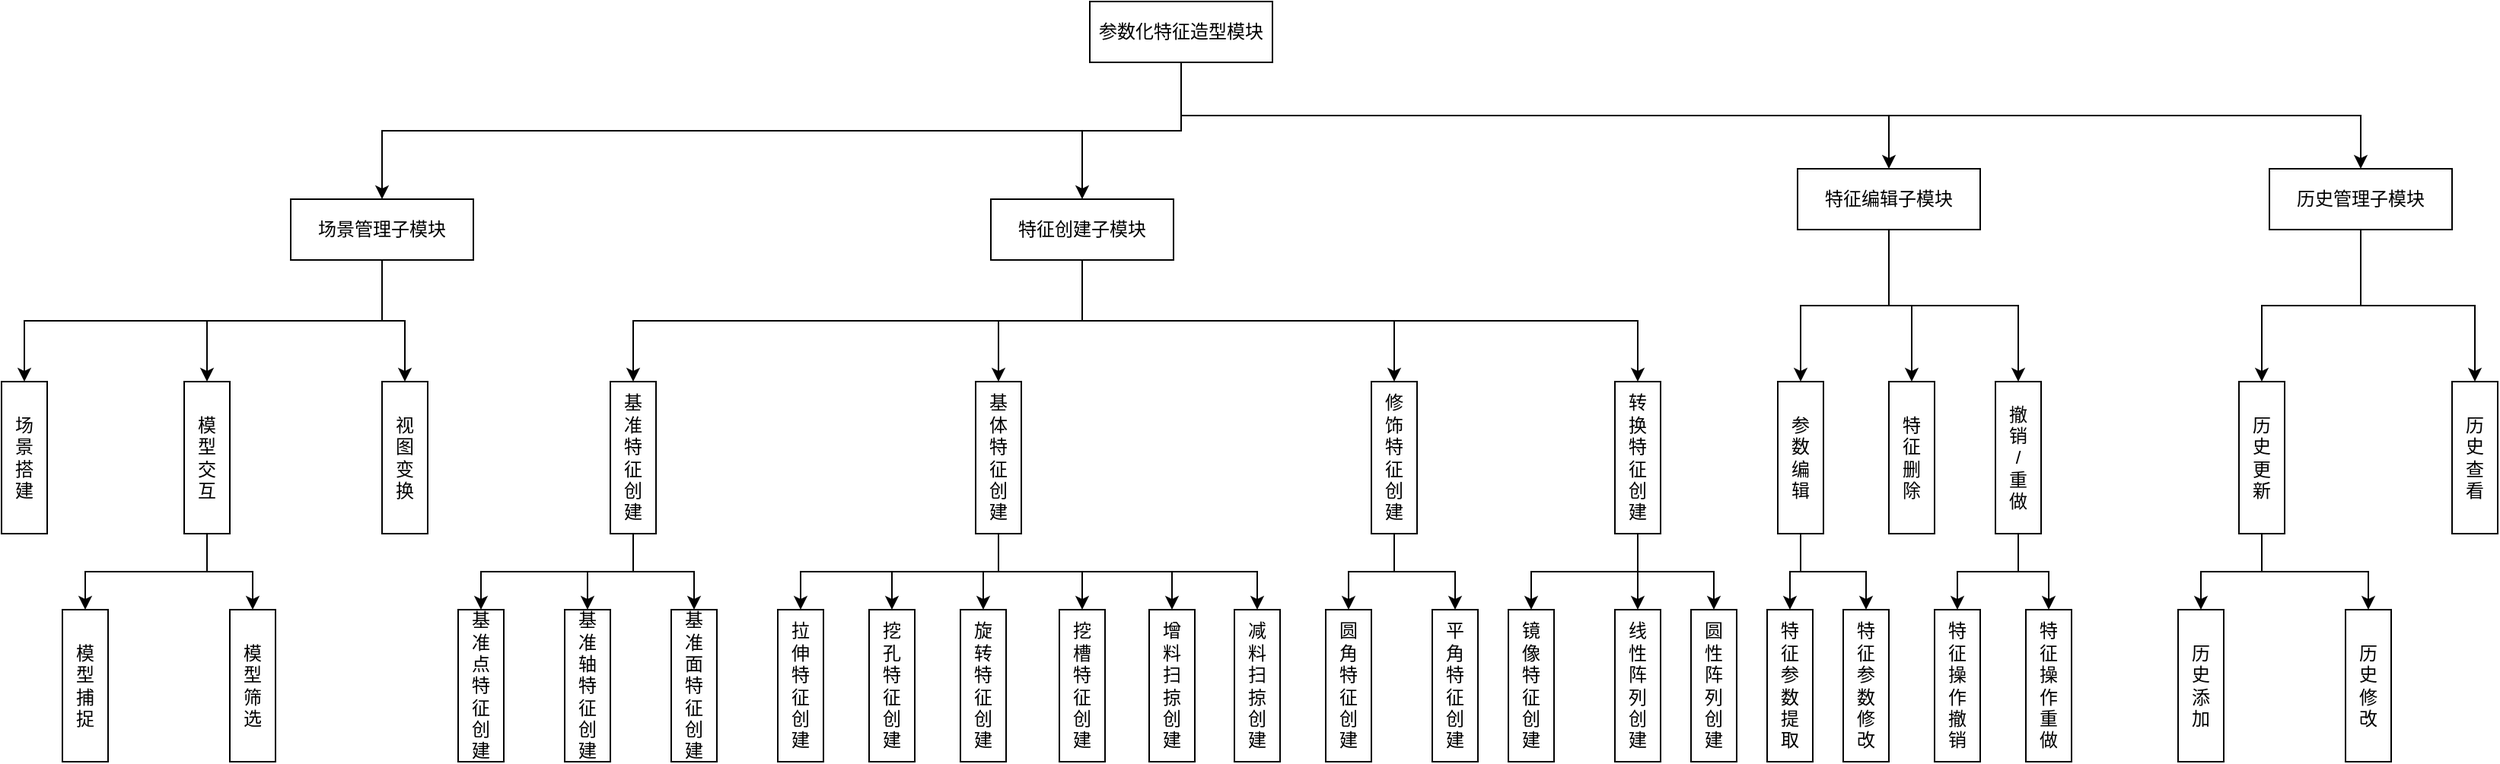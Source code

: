 <mxfile version="21.1.8" type="github">
  <diagram name="第 1 页" id="KuKHvHjNwTbAupqgn_qL">
    <mxGraphModel dx="2670" dy="829" grid="1" gridSize="10" guides="1" tooltips="1" connect="1" arrows="1" fold="1" page="1" pageScale="1" pageWidth="827" pageHeight="1169" math="0" shadow="0">
      <root>
        <mxCell id="0" />
        <mxCell id="1" parent="0" />
        <mxCell id="jY3J1ebLBUYD6axS380D-1" value="参数化特征造型模块" style="rounded=0;whiteSpace=wrap;html=1;" vertex="1" parent="1">
          <mxGeometry x="375" y="10" width="120" height="40" as="geometry" />
        </mxCell>
        <mxCell id="jY3J1ebLBUYD6axS380D-2" value="场景管理子模块" style="rounded=0;whiteSpace=wrap;html=1;" vertex="1" parent="1">
          <mxGeometry x="-150" y="140" width="120" height="40" as="geometry" />
        </mxCell>
        <mxCell id="jY3J1ebLBUYD6axS380D-3" value="特征创建子模块" style="rounded=0;whiteSpace=wrap;html=1;" vertex="1" parent="1">
          <mxGeometry x="310" y="140" width="120" height="40" as="geometry" />
        </mxCell>
        <mxCell id="jY3J1ebLBUYD6axS380D-4" value="历史管理子模块" style="rounded=0;whiteSpace=wrap;html=1;" vertex="1" parent="1">
          <mxGeometry x="1150" y="120" width="120" height="40" as="geometry" />
        </mxCell>
        <mxCell id="jY3J1ebLBUYD6axS380D-5" value="特征编辑子模块" style="rounded=0;whiteSpace=wrap;html=1;" vertex="1" parent="1">
          <mxGeometry x="840" y="120" width="120" height="40" as="geometry" />
        </mxCell>
        <mxCell id="jY3J1ebLBUYD6axS380D-6" value="场&lt;br&gt;景&lt;br&gt;搭&lt;br&gt;建" style="rounded=0;whiteSpace=wrap;html=1;" vertex="1" parent="1">
          <mxGeometry x="-340" y="260" width="30" height="100" as="geometry" />
        </mxCell>
        <mxCell id="jY3J1ebLBUYD6axS380D-7" value="模&lt;br&gt;型&lt;br&gt;交&lt;br&gt;互" style="rounded=0;whiteSpace=wrap;html=1;" vertex="1" parent="1">
          <mxGeometry x="-220" y="260" width="30" height="100" as="geometry" />
        </mxCell>
        <mxCell id="jY3J1ebLBUYD6axS380D-8" value="视&lt;br&gt;图&lt;br&gt;变&lt;br&gt;换" style="rounded=0;whiteSpace=wrap;html=1;" vertex="1" parent="1">
          <mxGeometry x="-90" y="260" width="30" height="100" as="geometry" />
        </mxCell>
        <mxCell id="jY3J1ebLBUYD6axS380D-9" value="模&lt;br&gt;型&lt;br&gt;捕&lt;br&gt;捉" style="rounded=0;whiteSpace=wrap;html=1;" vertex="1" parent="1">
          <mxGeometry x="-300" y="410" width="30" height="100" as="geometry" />
        </mxCell>
        <mxCell id="jY3J1ebLBUYD6axS380D-10" value="模&lt;br&gt;型&lt;br&gt;筛&lt;br&gt;选" style="rounded=0;whiteSpace=wrap;html=1;" vertex="1" parent="1">
          <mxGeometry x="-190" y="410" width="30" height="100" as="geometry" />
        </mxCell>
        <mxCell id="jY3J1ebLBUYD6axS380D-11" value="基&lt;br&gt;准&lt;br&gt;特&lt;br&gt;征&lt;br&gt;创&lt;br&gt;建" style="rounded=0;whiteSpace=wrap;html=1;" vertex="1" parent="1">
          <mxGeometry x="60" y="260" width="30" height="100" as="geometry" />
        </mxCell>
        <mxCell id="jY3J1ebLBUYD6axS380D-12" value="基&lt;br&gt;体&lt;br&gt;特&lt;br&gt;征&lt;br&gt;创&lt;br&gt;建" style="rounded=0;whiteSpace=wrap;html=1;" vertex="1" parent="1">
          <mxGeometry x="300" y="260" width="30" height="100" as="geometry" />
        </mxCell>
        <mxCell id="jY3J1ebLBUYD6axS380D-13" value="转&lt;br&gt;换&lt;br&gt;特&lt;br&gt;征&lt;br&gt;创&lt;br&gt;建" style="rounded=0;whiteSpace=wrap;html=1;" vertex="1" parent="1">
          <mxGeometry x="720" y="260" width="30" height="100" as="geometry" />
        </mxCell>
        <mxCell id="jY3J1ebLBUYD6axS380D-14" value="修&lt;br&gt;饰&lt;br&gt;特&lt;br&gt;征&lt;br&gt;创&lt;br&gt;建" style="rounded=0;whiteSpace=wrap;html=1;" vertex="1" parent="1">
          <mxGeometry x="560" y="260" width="30" height="100" as="geometry" />
        </mxCell>
        <mxCell id="jY3J1ebLBUYD6axS380D-15" value="基&lt;br&gt;准&lt;br&gt;点&lt;br&gt;特&lt;br&gt;征&lt;br&gt;创&lt;br&gt;建" style="rounded=0;whiteSpace=wrap;html=1;" vertex="1" parent="1">
          <mxGeometry x="-40" y="410" width="30" height="100" as="geometry" />
        </mxCell>
        <mxCell id="jY3J1ebLBUYD6axS380D-16" value="拉&lt;br&gt;伸&lt;br&gt;特&lt;br&gt;征&lt;br&gt;创&lt;br&gt;建" style="rounded=0;whiteSpace=wrap;html=1;" vertex="1" parent="1">
          <mxGeometry x="170" y="410" width="30" height="100" as="geometry" />
        </mxCell>
        <mxCell id="jY3J1ebLBUYD6axS380D-17" value="旋&lt;br&gt;转&lt;br&gt;特&lt;br&gt;征&lt;br&gt;创&lt;br&gt;建" style="rounded=0;whiteSpace=wrap;html=1;" vertex="1" parent="1">
          <mxGeometry x="290" y="410" width="30" height="100" as="geometry" />
        </mxCell>
        <mxCell id="jY3J1ebLBUYD6axS380D-18" value="挖&lt;br&gt;孔&lt;br&gt;特&lt;br&gt;征&lt;br&gt;创&lt;br&gt;建" style="rounded=0;whiteSpace=wrap;html=1;" vertex="1" parent="1">
          <mxGeometry x="230" y="410" width="30" height="100" as="geometry" />
        </mxCell>
        <mxCell id="jY3J1ebLBUYD6axS380D-19" value="挖&lt;br&gt;槽&lt;br&gt;特&lt;br&gt;征&lt;br&gt;创&lt;br&gt;建" style="rounded=0;whiteSpace=wrap;html=1;" vertex="1" parent="1">
          <mxGeometry x="355" y="410" width="30" height="100" as="geometry" />
        </mxCell>
        <mxCell id="jY3J1ebLBUYD6axS380D-20" value="基&lt;br&gt;准&lt;br&gt;轴&lt;br&gt;特&lt;br&gt;征&lt;br&gt;创&lt;br&gt;建" style="rounded=0;whiteSpace=wrap;html=1;" vertex="1" parent="1">
          <mxGeometry x="30" y="410" width="30" height="100" as="geometry" />
        </mxCell>
        <mxCell id="jY3J1ebLBUYD6axS380D-21" value="基&lt;br&gt;准&lt;br&gt;面&lt;br&gt;特&lt;br&gt;征&lt;br&gt;创&lt;br&gt;建" style="rounded=0;whiteSpace=wrap;html=1;" vertex="1" parent="1">
          <mxGeometry x="100" y="410" width="30" height="100" as="geometry" />
        </mxCell>
        <mxCell id="jY3J1ebLBUYD6axS380D-23" value="增&lt;br&gt;料&lt;br&gt;扫&lt;br&gt;掠&lt;br&gt;创&lt;br&gt;建" style="rounded=0;whiteSpace=wrap;html=1;" vertex="1" parent="1">
          <mxGeometry x="414" y="410" width="30" height="100" as="geometry" />
        </mxCell>
        <mxCell id="jY3J1ebLBUYD6axS380D-24" value="减&lt;br&gt;料&lt;br&gt;扫&lt;br&gt;掠&lt;br&gt;创&lt;br&gt;建" style="rounded=0;whiteSpace=wrap;html=1;" vertex="1" parent="1">
          <mxGeometry x="470" y="410" width="30" height="100" as="geometry" />
        </mxCell>
        <mxCell id="jY3J1ebLBUYD6axS380D-25" value="圆&lt;br&gt;角&lt;br&gt;特&lt;br&gt;征&lt;br&gt;创&lt;br&gt;建" style="rounded=0;whiteSpace=wrap;html=1;" vertex="1" parent="1">
          <mxGeometry x="530" y="410" width="30" height="100" as="geometry" />
        </mxCell>
        <mxCell id="jY3J1ebLBUYD6axS380D-26" value="平&lt;br&gt;角&lt;br&gt;特&lt;br&gt;征&lt;br&gt;创&lt;br&gt;建" style="rounded=0;whiteSpace=wrap;html=1;" vertex="1" parent="1">
          <mxGeometry x="600" y="410" width="30" height="100" as="geometry" />
        </mxCell>
        <mxCell id="jY3J1ebLBUYD6axS380D-27" value="镜&lt;br&gt;像&lt;br&gt;特&lt;br&gt;征&lt;br&gt;创&lt;br&gt;建" style="rounded=0;whiteSpace=wrap;html=1;" vertex="1" parent="1">
          <mxGeometry x="650" y="410" width="30" height="100" as="geometry" />
        </mxCell>
        <mxCell id="jY3J1ebLBUYD6axS380D-28" value="线&lt;br&gt;性&lt;br&gt;阵&lt;br&gt;列&lt;br&gt;创&lt;br&gt;建" style="rounded=0;whiteSpace=wrap;html=1;" vertex="1" parent="1">
          <mxGeometry x="720" y="410" width="30" height="100" as="geometry" />
        </mxCell>
        <mxCell id="jY3J1ebLBUYD6axS380D-29" value="圆&lt;br&gt;性&lt;br&gt;阵&lt;br&gt;列&lt;br&gt;创&lt;br&gt;建" style="rounded=0;whiteSpace=wrap;html=1;" vertex="1" parent="1">
          <mxGeometry x="770" y="410" width="30" height="100" as="geometry" />
        </mxCell>
        <mxCell id="jY3J1ebLBUYD6axS380D-30" value="参&lt;br&gt;数&lt;br&gt;编&lt;br&gt;辑" style="rounded=0;whiteSpace=wrap;html=1;" vertex="1" parent="1">
          <mxGeometry x="827" y="260" width="30" height="100" as="geometry" />
        </mxCell>
        <mxCell id="jY3J1ebLBUYD6axS380D-31" value="撤&lt;br&gt;销&lt;br&gt;/&lt;br&gt;重&lt;br&gt;做" style="rounded=0;whiteSpace=wrap;html=1;" vertex="1" parent="1">
          <mxGeometry x="970" y="260" width="30" height="100" as="geometry" />
        </mxCell>
        <mxCell id="jY3J1ebLBUYD6axS380D-32" value="特&lt;br&gt;征&lt;br&gt;参&lt;br&gt;数&lt;br&gt;提&lt;br&gt;取" style="rounded=0;whiteSpace=wrap;html=1;" vertex="1" parent="1">
          <mxGeometry x="820" y="410" width="30" height="100" as="geometry" />
        </mxCell>
        <mxCell id="jY3J1ebLBUYD6axS380D-33" value="特&lt;br&gt;征&lt;br&gt;参&lt;br&gt;数&lt;br&gt;修&lt;br&gt;改" style="rounded=0;whiteSpace=wrap;html=1;" vertex="1" parent="1">
          <mxGeometry x="870" y="410" width="30" height="100" as="geometry" />
        </mxCell>
        <mxCell id="jY3J1ebLBUYD6axS380D-34" value="特&lt;br&gt;征&lt;br&gt;操&lt;br&gt;作&lt;br&gt;重&lt;br&gt;做" style="rounded=0;whiteSpace=wrap;html=1;" vertex="1" parent="1">
          <mxGeometry x="990" y="410" width="30" height="100" as="geometry" />
        </mxCell>
        <mxCell id="jY3J1ebLBUYD6axS380D-35" value="特&lt;br&gt;征&lt;br&gt;操&lt;br&gt;作&lt;br&gt;撤&lt;br&gt;销" style="rounded=0;whiteSpace=wrap;html=1;" vertex="1" parent="1">
          <mxGeometry x="930" y="410" width="30" height="100" as="geometry" />
        </mxCell>
        <mxCell id="jY3J1ebLBUYD6axS380D-36" value="特&lt;br&gt;征&lt;br&gt;删&lt;br&gt;除" style="rounded=0;whiteSpace=wrap;html=1;" vertex="1" parent="1">
          <mxGeometry x="900" y="260" width="30" height="100" as="geometry" />
        </mxCell>
        <mxCell id="jY3J1ebLBUYD6axS380D-37" value="历&lt;br&gt;史&lt;br&gt;更&lt;br&gt;新" style="rounded=0;whiteSpace=wrap;html=1;" vertex="1" parent="1">
          <mxGeometry x="1130" y="260" width="30" height="100" as="geometry" />
        </mxCell>
        <mxCell id="jY3J1ebLBUYD6axS380D-38" value="历&lt;br&gt;史&lt;br&gt;查&lt;br&gt;看" style="rounded=0;whiteSpace=wrap;html=1;" vertex="1" parent="1">
          <mxGeometry x="1270" y="260" width="30" height="100" as="geometry" />
        </mxCell>
        <mxCell id="jY3J1ebLBUYD6axS380D-39" value="历&lt;br&gt;史&lt;br&gt;添&lt;br&gt;加" style="rounded=0;whiteSpace=wrap;html=1;" vertex="1" parent="1">
          <mxGeometry x="1090" y="410" width="30" height="100" as="geometry" />
        </mxCell>
        <mxCell id="jY3J1ebLBUYD6axS380D-40" value="历&lt;br&gt;史&lt;br&gt;修&lt;br&gt;改" style="rounded=0;whiteSpace=wrap;html=1;" vertex="1" parent="1">
          <mxGeometry x="1200" y="410" width="30" height="100" as="geometry" />
        </mxCell>
        <mxCell id="jY3J1ebLBUYD6axS380D-53" value="" style="endArrow=classic;html=1;rounded=0;exitX=0.5;exitY=1;exitDx=0;exitDy=0;entryX=0.5;entryY=0;entryDx=0;entryDy=0;edgeStyle=orthogonalEdgeStyle;" edge="1" parent="1" source="jY3J1ebLBUYD6axS380D-1" target="jY3J1ebLBUYD6axS380D-2">
          <mxGeometry width="50" height="50" relative="1" as="geometry">
            <mxPoint x="150" y="170" as="sourcePoint" />
            <mxPoint x="200" y="120" as="targetPoint" />
          </mxGeometry>
        </mxCell>
        <mxCell id="jY3J1ebLBUYD6axS380D-54" value="" style="endArrow=classic;html=1;rounded=0;exitX=0.5;exitY=1;exitDx=0;exitDy=0;entryX=0.5;entryY=0;entryDx=0;entryDy=0;edgeStyle=orthogonalEdgeStyle;" edge="1" parent="1" source="jY3J1ebLBUYD6axS380D-1" target="jY3J1ebLBUYD6axS380D-3">
          <mxGeometry width="50" height="50" relative="1" as="geometry">
            <mxPoint x="445" y="60" as="sourcePoint" />
            <mxPoint x="-80" y="150" as="targetPoint" />
            <Array as="points">
              <mxPoint x="435" y="95" />
              <mxPoint x="370" y="95" />
            </Array>
          </mxGeometry>
        </mxCell>
        <mxCell id="jY3J1ebLBUYD6axS380D-59" value="" style="endArrow=classic;html=1;rounded=0;exitX=0.5;exitY=1;exitDx=0;exitDy=0;entryX=0.5;entryY=0;entryDx=0;entryDy=0;edgeStyle=orthogonalEdgeStyle;" edge="1" parent="1" source="jY3J1ebLBUYD6axS380D-2" target="jY3J1ebLBUYD6axS380D-6">
          <mxGeometry width="50" height="50" relative="1" as="geometry">
            <mxPoint x="475" y="90" as="sourcePoint" />
            <mxPoint x="-50" y="180" as="targetPoint" />
          </mxGeometry>
        </mxCell>
        <mxCell id="jY3J1ebLBUYD6axS380D-60" value="" style="endArrow=classic;html=1;rounded=0;exitX=0.5;exitY=1;exitDx=0;exitDy=0;entryX=0.5;entryY=0;entryDx=0;entryDy=0;edgeStyle=orthogonalEdgeStyle;" edge="1" parent="1" source="jY3J1ebLBUYD6axS380D-2" target="jY3J1ebLBUYD6axS380D-7">
          <mxGeometry width="50" height="50" relative="1" as="geometry">
            <mxPoint x="485" y="100" as="sourcePoint" />
            <mxPoint x="-40" y="190" as="targetPoint" />
          </mxGeometry>
        </mxCell>
        <mxCell id="jY3J1ebLBUYD6axS380D-61" value="" style="endArrow=classic;html=1;rounded=0;exitX=0.5;exitY=1;exitDx=0;exitDy=0;entryX=0.5;entryY=0;entryDx=0;entryDy=0;edgeStyle=orthogonalEdgeStyle;" edge="1" parent="1" source="jY3J1ebLBUYD6axS380D-2" target="jY3J1ebLBUYD6axS380D-8">
          <mxGeometry width="50" height="50" relative="1" as="geometry">
            <mxPoint x="495" y="110" as="sourcePoint" />
            <mxPoint x="-30" y="200" as="targetPoint" />
          </mxGeometry>
        </mxCell>
        <mxCell id="jY3J1ebLBUYD6axS380D-62" value="" style="endArrow=classic;html=1;rounded=0;entryX=0.5;entryY=0;entryDx=0;entryDy=0;edgeStyle=orthogonalEdgeStyle;exitX=0.5;exitY=1;exitDx=0;exitDy=0;" edge="1" parent="1" source="jY3J1ebLBUYD6axS380D-7" target="jY3J1ebLBUYD6axS380D-9">
          <mxGeometry width="50" height="50" relative="1" as="geometry">
            <mxPoint x="-220" y="440" as="sourcePoint" />
            <mxPoint x="-20" y="210" as="targetPoint" />
          </mxGeometry>
        </mxCell>
        <mxCell id="jY3J1ebLBUYD6axS380D-63" value="" style="endArrow=classic;html=1;rounded=0;exitX=0.5;exitY=1;exitDx=0;exitDy=0;entryX=0.5;entryY=0;entryDx=0;entryDy=0;edgeStyle=orthogonalEdgeStyle;" edge="1" parent="1" source="jY3J1ebLBUYD6axS380D-7" target="jY3J1ebLBUYD6axS380D-10">
          <mxGeometry width="50" height="50" relative="1" as="geometry">
            <mxPoint x="515" y="130" as="sourcePoint" />
            <mxPoint x="-10" y="220" as="targetPoint" />
          </mxGeometry>
        </mxCell>
        <mxCell id="jY3J1ebLBUYD6axS380D-64" value="" style="endArrow=classic;html=1;rounded=0;exitX=0.5;exitY=1;exitDx=0;exitDy=0;entryX=0.5;entryY=0;entryDx=0;entryDy=0;edgeStyle=orthogonalEdgeStyle;" edge="1" parent="1" source="jY3J1ebLBUYD6axS380D-3" target="jY3J1ebLBUYD6axS380D-11">
          <mxGeometry width="50" height="50" relative="1" as="geometry">
            <mxPoint x="525" y="140" as="sourcePoint" />
            <mxPoint y="230" as="targetPoint" />
          </mxGeometry>
        </mxCell>
        <mxCell id="jY3J1ebLBUYD6axS380D-65" value="" style="endArrow=classic;html=1;rounded=0;exitX=0.5;exitY=1;exitDx=0;exitDy=0;edgeStyle=orthogonalEdgeStyle;" edge="1" parent="1" source="jY3J1ebLBUYD6axS380D-3" target="jY3J1ebLBUYD6axS380D-12">
          <mxGeometry width="50" height="50" relative="1" as="geometry">
            <mxPoint x="535" y="150" as="sourcePoint" />
            <mxPoint x="10" y="240" as="targetPoint" />
          </mxGeometry>
        </mxCell>
        <mxCell id="jY3J1ebLBUYD6axS380D-66" value="" style="endArrow=classic;html=1;rounded=0;exitX=0.5;exitY=1;exitDx=0;exitDy=0;entryX=0.5;entryY=0;entryDx=0;entryDy=0;edgeStyle=orthogonalEdgeStyle;" edge="1" parent="1" source="jY3J1ebLBUYD6axS380D-3" target="jY3J1ebLBUYD6axS380D-14">
          <mxGeometry width="50" height="50" relative="1" as="geometry">
            <mxPoint x="545" y="160" as="sourcePoint" />
            <mxPoint x="20" y="250" as="targetPoint" />
          </mxGeometry>
        </mxCell>
        <mxCell id="jY3J1ebLBUYD6axS380D-67" value="" style="endArrow=classic;html=1;rounded=0;exitX=0.5;exitY=1;exitDx=0;exitDy=0;entryX=0.5;entryY=0;entryDx=0;entryDy=0;edgeStyle=orthogonalEdgeStyle;" edge="1" parent="1" source="jY3J1ebLBUYD6axS380D-3" target="jY3J1ebLBUYD6axS380D-13">
          <mxGeometry width="50" height="50" relative="1" as="geometry">
            <mxPoint x="555" y="170" as="sourcePoint" />
            <mxPoint x="30" y="260" as="targetPoint" />
          </mxGeometry>
        </mxCell>
        <mxCell id="jY3J1ebLBUYD6axS380D-68" value="" style="endArrow=classic;html=1;rounded=0;exitX=0.5;exitY=1;exitDx=0;exitDy=0;entryX=0.5;entryY=0;entryDx=0;entryDy=0;edgeStyle=orthogonalEdgeStyle;" edge="1" parent="1" source="jY3J1ebLBUYD6axS380D-11" target="jY3J1ebLBUYD6axS380D-15">
          <mxGeometry width="50" height="50" relative="1" as="geometry">
            <mxPoint x="565" y="180" as="sourcePoint" />
            <mxPoint x="40" y="270" as="targetPoint" />
          </mxGeometry>
        </mxCell>
        <mxCell id="jY3J1ebLBUYD6axS380D-69" value="" style="endArrow=classic;html=1;rounded=0;exitX=0.5;exitY=1;exitDx=0;exitDy=0;entryX=0.5;entryY=0;entryDx=0;entryDy=0;edgeStyle=orthogonalEdgeStyle;" edge="1" parent="1" source="jY3J1ebLBUYD6axS380D-11" target="jY3J1ebLBUYD6axS380D-20">
          <mxGeometry width="50" height="50" relative="1" as="geometry">
            <mxPoint x="575" y="190" as="sourcePoint" />
            <mxPoint x="50" y="280" as="targetPoint" />
          </mxGeometry>
        </mxCell>
        <mxCell id="jY3J1ebLBUYD6axS380D-70" value="" style="endArrow=classic;html=1;rounded=0;exitX=0.5;exitY=1;exitDx=0;exitDy=0;entryX=0.5;entryY=0;entryDx=0;entryDy=0;edgeStyle=orthogonalEdgeStyle;" edge="1" parent="1" source="jY3J1ebLBUYD6axS380D-11" target="jY3J1ebLBUYD6axS380D-21">
          <mxGeometry width="50" height="50" relative="1" as="geometry">
            <mxPoint x="585" y="200" as="sourcePoint" />
            <mxPoint x="60" y="290" as="targetPoint" />
          </mxGeometry>
        </mxCell>
        <mxCell id="jY3J1ebLBUYD6axS380D-71" value="" style="endArrow=classic;html=1;rounded=0;exitX=0.5;exitY=1;exitDx=0;exitDy=0;entryX=0.5;entryY=0;entryDx=0;entryDy=0;edgeStyle=orthogonalEdgeStyle;" edge="1" parent="1" source="jY3J1ebLBUYD6axS380D-12" target="jY3J1ebLBUYD6axS380D-16">
          <mxGeometry width="50" height="50" relative="1" as="geometry">
            <mxPoint x="595" y="210" as="sourcePoint" />
            <mxPoint x="70" y="300" as="targetPoint" />
          </mxGeometry>
        </mxCell>
        <mxCell id="jY3J1ebLBUYD6axS380D-73" value="" style="endArrow=classic;html=1;rounded=0;exitX=0.5;exitY=1;exitDx=0;exitDy=0;edgeStyle=orthogonalEdgeStyle;" edge="1" parent="1" source="jY3J1ebLBUYD6axS380D-12" target="jY3J1ebLBUYD6axS380D-18">
          <mxGeometry width="50" height="50" relative="1" as="geometry">
            <mxPoint x="615" y="230" as="sourcePoint" />
            <mxPoint x="90" y="320" as="targetPoint" />
          </mxGeometry>
        </mxCell>
        <mxCell id="jY3J1ebLBUYD6axS380D-74" value="" style="endArrow=classic;html=1;rounded=0;exitX=0.5;exitY=1;exitDx=0;exitDy=0;edgeStyle=orthogonalEdgeStyle;" edge="1" parent="1" source="jY3J1ebLBUYD6axS380D-12" target="jY3J1ebLBUYD6axS380D-17">
          <mxGeometry width="50" height="50" relative="1" as="geometry">
            <mxPoint x="625" y="240" as="sourcePoint" />
            <mxPoint x="100" y="330" as="targetPoint" />
          </mxGeometry>
        </mxCell>
        <mxCell id="jY3J1ebLBUYD6axS380D-75" value="" style="endArrow=classic;html=1;rounded=0;exitX=0.5;exitY=1;exitDx=0;exitDy=0;entryX=0.5;entryY=0;entryDx=0;entryDy=0;edgeStyle=orthogonalEdgeStyle;" edge="1" parent="1" source="jY3J1ebLBUYD6axS380D-12" target="jY3J1ebLBUYD6axS380D-19">
          <mxGeometry width="50" height="50" relative="1" as="geometry">
            <mxPoint x="635" y="250" as="sourcePoint" />
            <mxPoint x="110" y="340" as="targetPoint" />
          </mxGeometry>
        </mxCell>
        <mxCell id="jY3J1ebLBUYD6axS380D-76" value="" style="endArrow=classic;html=1;rounded=0;exitX=0.5;exitY=1;exitDx=0;exitDy=0;entryX=0.5;entryY=0;entryDx=0;entryDy=0;edgeStyle=orthogonalEdgeStyle;" edge="1" parent="1" source="jY3J1ebLBUYD6axS380D-12" target="jY3J1ebLBUYD6axS380D-23">
          <mxGeometry width="50" height="50" relative="1" as="geometry">
            <mxPoint x="645" y="260" as="sourcePoint" />
            <mxPoint x="120" y="350" as="targetPoint" />
          </mxGeometry>
        </mxCell>
        <mxCell id="jY3J1ebLBUYD6axS380D-77" value="" style="endArrow=classic;html=1;rounded=0;exitX=0.5;exitY=1;exitDx=0;exitDy=0;entryX=0.5;entryY=0;entryDx=0;entryDy=0;edgeStyle=orthogonalEdgeStyle;" edge="1" parent="1" source="jY3J1ebLBUYD6axS380D-12" target="jY3J1ebLBUYD6axS380D-24">
          <mxGeometry width="50" height="50" relative="1" as="geometry">
            <mxPoint x="655" y="270" as="sourcePoint" />
            <mxPoint x="130" y="360" as="targetPoint" />
          </mxGeometry>
        </mxCell>
        <mxCell id="jY3J1ebLBUYD6axS380D-78" value="" style="endArrow=classic;html=1;rounded=0;exitX=0.5;exitY=1;exitDx=0;exitDy=0;entryX=0.5;entryY=0;entryDx=0;entryDy=0;edgeStyle=orthogonalEdgeStyle;" edge="1" parent="1" source="jY3J1ebLBUYD6axS380D-14" target="jY3J1ebLBUYD6axS380D-25">
          <mxGeometry width="50" height="50" relative="1" as="geometry">
            <mxPoint x="665" y="280" as="sourcePoint" />
            <mxPoint x="140" y="370" as="targetPoint" />
          </mxGeometry>
        </mxCell>
        <mxCell id="jY3J1ebLBUYD6axS380D-79" value="" style="endArrow=classic;html=1;rounded=0;exitX=0.5;exitY=1;exitDx=0;exitDy=0;entryX=0.5;entryY=0;entryDx=0;entryDy=0;edgeStyle=orthogonalEdgeStyle;" edge="1" parent="1" source="jY3J1ebLBUYD6axS380D-14" target="jY3J1ebLBUYD6axS380D-26">
          <mxGeometry width="50" height="50" relative="1" as="geometry">
            <mxPoint x="675" y="290" as="sourcePoint" />
            <mxPoint x="150" y="380" as="targetPoint" />
          </mxGeometry>
        </mxCell>
        <mxCell id="jY3J1ebLBUYD6axS380D-80" value="" style="endArrow=classic;html=1;rounded=0;exitX=0.5;exitY=1;exitDx=0;exitDy=0;edgeStyle=orthogonalEdgeStyle;" edge="1" parent="1" source="jY3J1ebLBUYD6axS380D-13" target="jY3J1ebLBUYD6axS380D-27">
          <mxGeometry width="50" height="50" relative="1" as="geometry">
            <mxPoint x="685" y="300" as="sourcePoint" />
            <mxPoint x="160" y="390" as="targetPoint" />
          </mxGeometry>
        </mxCell>
        <mxCell id="jY3J1ebLBUYD6axS380D-81" value="" style="endArrow=classic;html=1;rounded=0;exitX=0.5;exitY=1;exitDx=0;exitDy=0;edgeStyle=orthogonalEdgeStyle;" edge="1" parent="1" source="jY3J1ebLBUYD6axS380D-13" target="jY3J1ebLBUYD6axS380D-28">
          <mxGeometry width="50" height="50" relative="1" as="geometry">
            <mxPoint x="695" y="310" as="sourcePoint" />
            <mxPoint x="170" y="400" as="targetPoint" />
          </mxGeometry>
        </mxCell>
        <mxCell id="jY3J1ebLBUYD6axS380D-82" value="" style="endArrow=classic;html=1;rounded=0;exitX=0.5;exitY=1;exitDx=0;exitDy=0;edgeStyle=orthogonalEdgeStyle;" edge="1" parent="1" source="jY3J1ebLBUYD6axS380D-13" target="jY3J1ebLBUYD6axS380D-29">
          <mxGeometry width="50" height="50" relative="1" as="geometry">
            <mxPoint x="705" y="320" as="sourcePoint" />
            <mxPoint x="180" y="410" as="targetPoint" />
          </mxGeometry>
        </mxCell>
        <mxCell id="jY3J1ebLBUYD6axS380D-83" value="" style="endArrow=classic;html=1;rounded=0;exitX=0.5;exitY=1;exitDx=0;exitDy=0;entryX=0.5;entryY=0;entryDx=0;entryDy=0;edgeStyle=orthogonalEdgeStyle;" edge="1" parent="1" source="jY3J1ebLBUYD6axS380D-5" target="jY3J1ebLBUYD6axS380D-30">
          <mxGeometry width="50" height="50" relative="1" as="geometry">
            <mxPoint x="715" y="330" as="sourcePoint" />
            <mxPoint x="190" y="420" as="targetPoint" />
          </mxGeometry>
        </mxCell>
        <mxCell id="jY3J1ebLBUYD6axS380D-84" value="" style="endArrow=classic;html=1;rounded=0;exitX=0.5;exitY=1;exitDx=0;exitDy=0;entryX=0.5;entryY=0;entryDx=0;entryDy=0;edgeStyle=orthogonalEdgeStyle;" edge="1" parent="1" source="jY3J1ebLBUYD6axS380D-5" target="jY3J1ebLBUYD6axS380D-36">
          <mxGeometry width="50" height="50" relative="1" as="geometry">
            <mxPoint x="725" y="340" as="sourcePoint" />
            <mxPoint x="200" y="430" as="targetPoint" />
          </mxGeometry>
        </mxCell>
        <mxCell id="jY3J1ebLBUYD6axS380D-85" value="" style="endArrow=classic;html=1;rounded=0;exitX=0.5;exitY=1;exitDx=0;exitDy=0;entryX=0.5;entryY=0;entryDx=0;entryDy=0;edgeStyle=orthogonalEdgeStyle;" edge="1" parent="1" source="jY3J1ebLBUYD6axS380D-5" target="jY3J1ebLBUYD6axS380D-31">
          <mxGeometry width="50" height="50" relative="1" as="geometry">
            <mxPoint x="735" y="350" as="sourcePoint" />
            <mxPoint x="210" y="440" as="targetPoint" />
          </mxGeometry>
        </mxCell>
        <mxCell id="jY3J1ebLBUYD6axS380D-86" value="" style="endArrow=classic;html=1;rounded=0;exitX=0.5;exitY=1;exitDx=0;exitDy=0;edgeStyle=orthogonalEdgeStyle;" edge="1" parent="1" source="jY3J1ebLBUYD6axS380D-4" target="jY3J1ebLBUYD6axS380D-37">
          <mxGeometry width="50" height="50" relative="1" as="geometry">
            <mxPoint x="745" y="360" as="sourcePoint" />
            <mxPoint x="220" y="450" as="targetPoint" />
          </mxGeometry>
        </mxCell>
        <mxCell id="jY3J1ebLBUYD6axS380D-89" value="" style="endArrow=classic;html=1;rounded=0;exitX=0.5;exitY=1;exitDx=0;exitDy=0;edgeStyle=orthogonalEdgeStyle;" edge="1" parent="1" source="jY3J1ebLBUYD6axS380D-4" target="jY3J1ebLBUYD6axS380D-38">
          <mxGeometry width="50" height="50" relative="1" as="geometry">
            <mxPoint x="755" y="370" as="sourcePoint" />
            <mxPoint x="230" y="460" as="targetPoint" />
          </mxGeometry>
        </mxCell>
        <mxCell id="jY3J1ebLBUYD6axS380D-90" value="" style="endArrow=classic;html=1;rounded=0;exitX=0.5;exitY=1;exitDx=0;exitDy=0;edgeStyle=orthogonalEdgeStyle;" edge="1" parent="1" source="jY3J1ebLBUYD6axS380D-37" target="jY3J1ebLBUYD6axS380D-39">
          <mxGeometry width="50" height="50" relative="1" as="geometry">
            <mxPoint x="765" y="380" as="sourcePoint" />
            <mxPoint x="240" y="470" as="targetPoint" />
          </mxGeometry>
        </mxCell>
        <mxCell id="jY3J1ebLBUYD6axS380D-91" value="" style="endArrow=classic;html=1;rounded=0;exitX=0.5;exitY=1;exitDx=0;exitDy=0;edgeStyle=orthogonalEdgeStyle;" edge="1" parent="1" source="jY3J1ebLBUYD6axS380D-37" target="jY3J1ebLBUYD6axS380D-40">
          <mxGeometry width="50" height="50" relative="1" as="geometry">
            <mxPoint x="1155" y="370" as="sourcePoint" />
            <mxPoint x="1115" y="420" as="targetPoint" />
          </mxGeometry>
        </mxCell>
        <mxCell id="jY3J1ebLBUYD6axS380D-92" value="" style="endArrow=classic;html=1;rounded=0;exitX=0.5;exitY=1;exitDx=0;exitDy=0;edgeStyle=orthogonalEdgeStyle;entryX=0.5;entryY=0;entryDx=0;entryDy=0;" edge="1" parent="1" source="jY3J1ebLBUYD6axS380D-30" target="jY3J1ebLBUYD6axS380D-32">
          <mxGeometry width="50" height="50" relative="1" as="geometry">
            <mxPoint x="1165" y="380" as="sourcePoint" />
            <mxPoint x="1125" y="430" as="targetPoint" />
          </mxGeometry>
        </mxCell>
        <mxCell id="jY3J1ebLBUYD6axS380D-93" value="" style="endArrow=classic;html=1;rounded=0;exitX=0.5;exitY=1;exitDx=0;exitDy=0;edgeStyle=orthogonalEdgeStyle;entryX=0.5;entryY=0;entryDx=0;entryDy=0;" edge="1" parent="1" source="jY3J1ebLBUYD6axS380D-30" target="jY3J1ebLBUYD6axS380D-33">
          <mxGeometry width="50" height="50" relative="1" as="geometry">
            <mxPoint x="852" y="370" as="sourcePoint" />
            <mxPoint x="845" y="420" as="targetPoint" />
          </mxGeometry>
        </mxCell>
        <mxCell id="jY3J1ebLBUYD6axS380D-94" value="" style="endArrow=classic;html=1;rounded=0;exitX=0.5;exitY=1;exitDx=0;exitDy=0;edgeStyle=orthogonalEdgeStyle;" edge="1" parent="1" source="jY3J1ebLBUYD6axS380D-31" target="jY3J1ebLBUYD6axS380D-35">
          <mxGeometry width="50" height="50" relative="1" as="geometry">
            <mxPoint x="862" y="380" as="sourcePoint" />
            <mxPoint x="855" y="430" as="targetPoint" />
          </mxGeometry>
        </mxCell>
        <mxCell id="jY3J1ebLBUYD6axS380D-95" value="" style="endArrow=classic;html=1;rounded=0;exitX=0.5;exitY=1;exitDx=0;exitDy=0;edgeStyle=orthogonalEdgeStyle;" edge="1" parent="1" source="jY3J1ebLBUYD6axS380D-31" target="jY3J1ebLBUYD6axS380D-34">
          <mxGeometry width="50" height="50" relative="1" as="geometry">
            <mxPoint x="872" y="390" as="sourcePoint" />
            <mxPoint x="865" y="440" as="targetPoint" />
          </mxGeometry>
        </mxCell>
        <mxCell id="jY3J1ebLBUYD6axS380D-96" value="" style="endArrow=classic;html=1;rounded=0;exitX=0.5;exitY=1;exitDx=0;exitDy=0;edgeStyle=orthogonalEdgeStyle;entryX=0.5;entryY=0;entryDx=0;entryDy=0;" edge="1" parent="1" source="jY3J1ebLBUYD6axS380D-1" target="jY3J1ebLBUYD6axS380D-5">
          <mxGeometry width="50" height="50" relative="1" as="geometry">
            <mxPoint x="882" y="400" as="sourcePoint" />
            <mxPoint x="875" y="450" as="targetPoint" />
          </mxGeometry>
        </mxCell>
        <mxCell id="jY3J1ebLBUYD6axS380D-97" value="" style="endArrow=classic;html=1;rounded=0;exitX=0.5;exitY=1;exitDx=0;exitDy=0;edgeStyle=orthogonalEdgeStyle;entryX=0.5;entryY=0;entryDx=0;entryDy=0;" edge="1" parent="1" source="jY3J1ebLBUYD6axS380D-1" target="jY3J1ebLBUYD6axS380D-4">
          <mxGeometry width="50" height="50" relative="1" as="geometry">
            <mxPoint x="892" y="410" as="sourcePoint" />
            <mxPoint x="885" y="460" as="targetPoint" />
          </mxGeometry>
        </mxCell>
      </root>
    </mxGraphModel>
  </diagram>
</mxfile>
